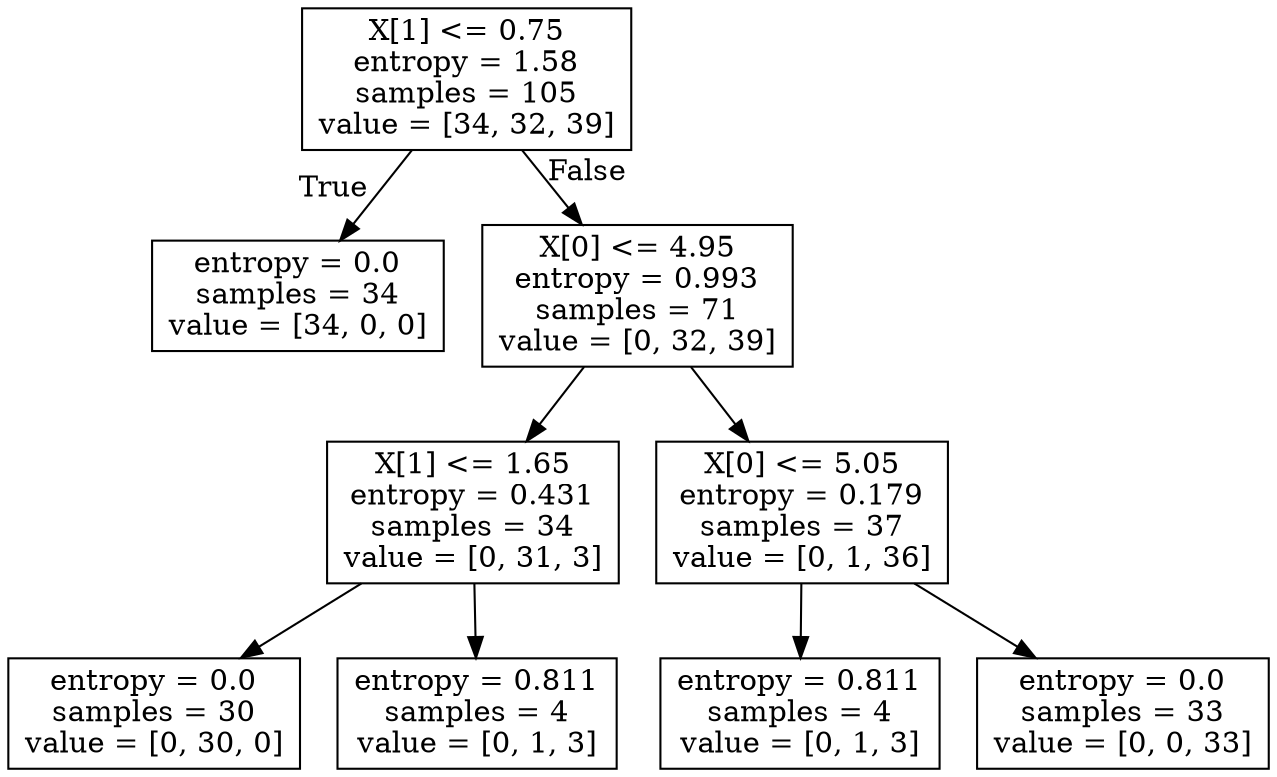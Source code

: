 digraph Tree {
node [shape=box] ;
0 [label="X[1] <= 0.75\nentropy = 1.58\nsamples = 105\nvalue = [34, 32, 39]"] ;
1 [label="entropy = 0.0\nsamples = 34\nvalue = [34, 0, 0]"] ;
0 -> 1 [labeldistance=2.5, labelangle=45, headlabel="True"] ;
2 [label="X[0] <= 4.95\nentropy = 0.993\nsamples = 71\nvalue = [0, 32, 39]"] ;
0 -> 2 [labeldistance=2.5, labelangle=-45, headlabel="False"] ;
3 [label="X[1] <= 1.65\nentropy = 0.431\nsamples = 34\nvalue = [0, 31, 3]"] ;
2 -> 3 ;
4 [label="entropy = 0.0\nsamples = 30\nvalue = [0, 30, 0]"] ;
3 -> 4 ;
5 [label="entropy = 0.811\nsamples = 4\nvalue = [0, 1, 3]"] ;
3 -> 5 ;
6 [label="X[0] <= 5.05\nentropy = 0.179\nsamples = 37\nvalue = [0, 1, 36]"] ;
2 -> 6 ;
7 [label="entropy = 0.811\nsamples = 4\nvalue = [0, 1, 3]"] ;
6 -> 7 ;
8 [label="entropy = 0.0\nsamples = 33\nvalue = [0, 0, 33]"] ;
6 -> 8 ;
}